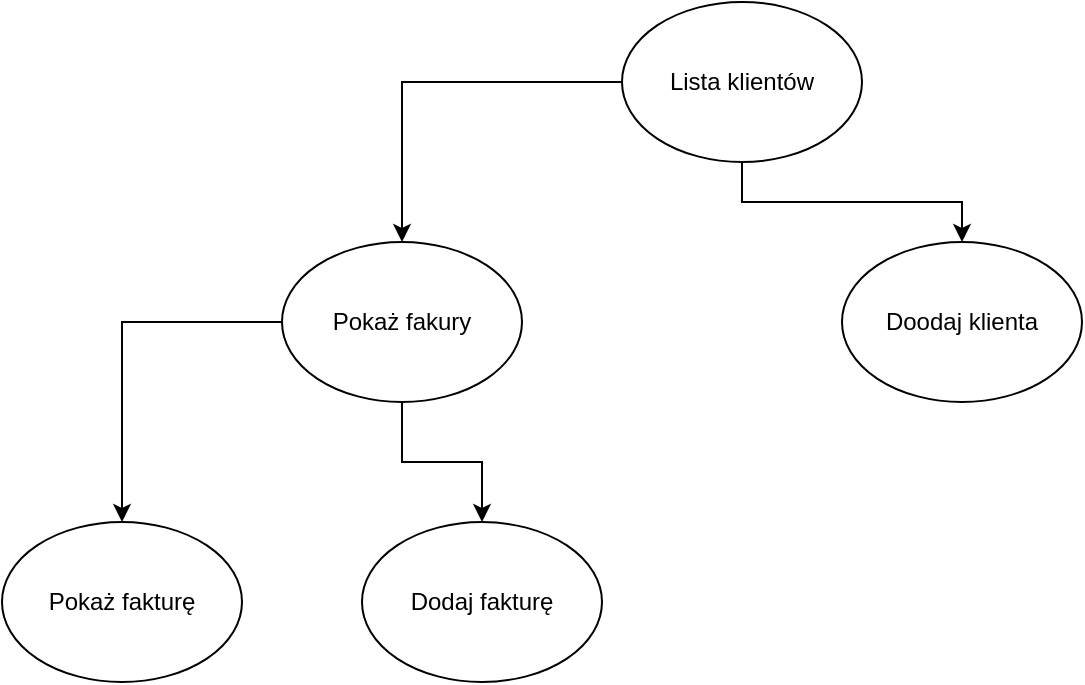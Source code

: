 <mxfile version="15.4.0" type="device"><diagram id="iHMHuXAl0VovSX6EgCWp" name="Page-1"><mxGraphModel dx="1102" dy="817" grid="1" gridSize="10" guides="1" tooltips="1" connect="1" arrows="1" fold="1" page="1" pageScale="1" pageWidth="827" pageHeight="1169" math="0" shadow="0"><root><mxCell id="0"/><mxCell id="1" parent="0"/><mxCell id="jmf1zyR83-A0UUGRjmXv-4" style="edgeStyle=orthogonalEdgeStyle;rounded=0;orthogonalLoop=1;jettySize=auto;html=1;" edge="1" parent="1" source="jmf1zyR83-A0UUGRjmXv-1" target="jmf1zyR83-A0UUGRjmXv-3"><mxGeometry relative="1" as="geometry"/></mxCell><mxCell id="jmf1zyR83-A0UUGRjmXv-5" style="edgeStyle=orthogonalEdgeStyle;rounded=0;orthogonalLoop=1;jettySize=auto;html=1;" edge="1" parent="1" source="jmf1zyR83-A0UUGRjmXv-1" target="jmf1zyR83-A0UUGRjmXv-2"><mxGeometry relative="1" as="geometry"/></mxCell><mxCell id="jmf1zyR83-A0UUGRjmXv-1" value="Lista klientów" style="ellipse;whiteSpace=wrap;html=1;" vertex="1" parent="1"><mxGeometry x="340" y="70" width="120" height="80" as="geometry"/></mxCell><mxCell id="jmf1zyR83-A0UUGRjmXv-8" style="edgeStyle=orthogonalEdgeStyle;rounded=0;orthogonalLoop=1;jettySize=auto;html=1;" edge="1" parent="1" source="jmf1zyR83-A0UUGRjmXv-2" target="jmf1zyR83-A0UUGRjmXv-7"><mxGeometry relative="1" as="geometry"/></mxCell><mxCell id="jmf1zyR83-A0UUGRjmXv-9" style="edgeStyle=orthogonalEdgeStyle;rounded=0;orthogonalLoop=1;jettySize=auto;html=1;" edge="1" parent="1" source="jmf1zyR83-A0UUGRjmXv-2" target="jmf1zyR83-A0UUGRjmXv-6"><mxGeometry relative="1" as="geometry"/></mxCell><mxCell id="jmf1zyR83-A0UUGRjmXv-2" value="Pokaż fakury" style="ellipse;whiteSpace=wrap;html=1;" vertex="1" parent="1"><mxGeometry x="170" y="190" width="120" height="80" as="geometry"/></mxCell><mxCell id="jmf1zyR83-A0UUGRjmXv-3" value="Doodaj klienta" style="ellipse;whiteSpace=wrap;html=1;" vertex="1" parent="1"><mxGeometry x="450" y="190" width="120" height="80" as="geometry"/></mxCell><mxCell id="jmf1zyR83-A0UUGRjmXv-6" value="Pokaż fakturę" style="ellipse;whiteSpace=wrap;html=1;" vertex="1" parent="1"><mxGeometry x="30" y="330" width="120" height="80" as="geometry"/></mxCell><mxCell id="jmf1zyR83-A0UUGRjmXv-7" value="Dodaj fakturę" style="ellipse;whiteSpace=wrap;html=1;" vertex="1" parent="1"><mxGeometry x="210" y="330" width="120" height="80" as="geometry"/></mxCell></root></mxGraphModel></diagram></mxfile>